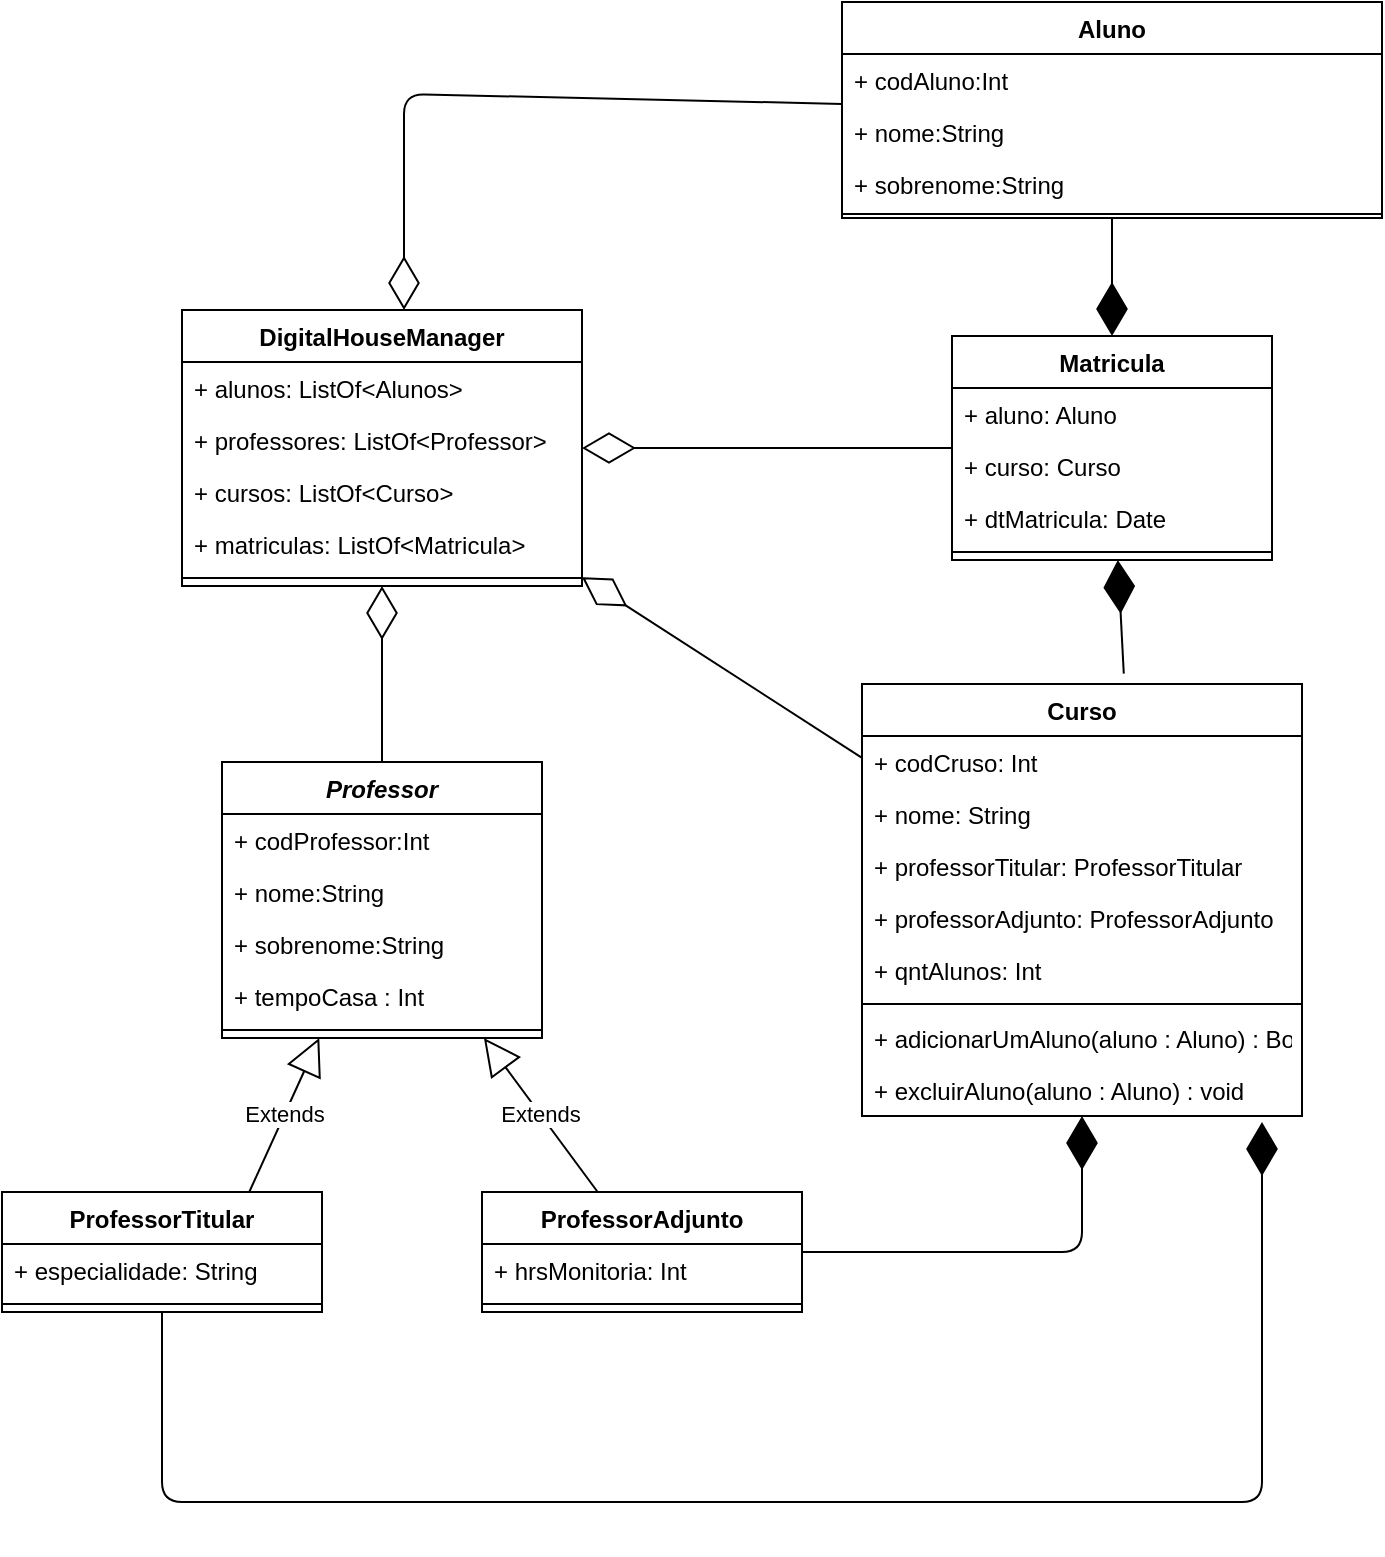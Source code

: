 <mxfile version="13.7.5" type="github">
  <diagram id="TcTvgOlSOwh4rLOoNLtm" name="Page-1">
    <mxGraphModel dx="1422" dy="794" grid="1" gridSize="10" guides="1" tooltips="1" connect="1" arrows="1" fold="1" page="1" pageScale="1" pageWidth="827" pageHeight="1169" math="0" shadow="0">
      <root>
        <mxCell id="0" />
        <mxCell id="1" parent="0" />
        <mxCell id="OuyohkA6feFG9nvxDIpP-30" value="Extends" style="endArrow=block;endSize=16;endFill=0;html=1;" edge="1" parent="1" target="OuyohkA6feFG9nvxDIpP-16">
          <mxGeometry width="160" relative="1" as="geometry">
            <mxPoint x="173.636" y="615" as="sourcePoint" />
            <mxPoint x="726" y="912" as="targetPoint" />
          </mxGeometry>
        </mxCell>
        <mxCell id="OuyohkA6feFG9nvxDIpP-31" value="Extends" style="endArrow=block;endSize=16;endFill=0;html=1;" edge="1" parent="1" source="OuyohkA6feFG9nvxDIpP-26" target="OuyohkA6feFG9nvxDIpP-16">
          <mxGeometry width="160" relative="1" as="geometry">
            <mxPoint x="566" y="912" as="sourcePoint" />
            <mxPoint x="726" y="912" as="targetPoint" />
          </mxGeometry>
        </mxCell>
        <mxCell id="OuyohkA6feFG9nvxDIpP-43" value="" style="endArrow=diamondThin;endFill=1;endSize=24;html=1;exitX=0.595;exitY=-0.024;exitDx=0;exitDy=0;exitPerimeter=0;" edge="1" parent="1" source="OuyohkA6feFG9nvxDIpP-7" target="OuyohkA6feFG9nvxDIpP-37">
          <mxGeometry width="160" relative="1" as="geometry">
            <mxPoint x="230" y="560" as="sourcePoint" />
            <mxPoint x="390" y="560" as="targetPoint" />
          </mxGeometry>
        </mxCell>
        <mxCell id="OuyohkA6feFG9nvxDIpP-44" value="" style="endArrow=diamondThin;endFill=1;endSize=24;html=1;" edge="1" parent="1" source="OuyohkA6feFG9nvxDIpP-1" target="OuyohkA6feFG9nvxDIpP-37">
          <mxGeometry width="160" relative="1" as="geometry">
            <mxPoint x="230" y="560" as="sourcePoint" />
            <mxPoint x="390" y="560" as="targetPoint" />
          </mxGeometry>
        </mxCell>
        <mxCell id="OuyohkA6feFG9nvxDIpP-53" value="" style="endArrow=diamondThin;endFill=0;endSize=24;html=1;" edge="1" parent="1" source="OuyohkA6feFG9nvxDIpP-16" target="OuyohkA6feFG9nvxDIpP-45">
          <mxGeometry width="160" relative="1" as="geometry">
            <mxPoint x="240" y="340" as="sourcePoint" />
            <mxPoint x="400" y="340" as="targetPoint" />
          </mxGeometry>
        </mxCell>
        <mxCell id="OuyohkA6feFG9nvxDIpP-54" value="" style="endArrow=diamondThin;endFill=0;endSize=24;html=1;" edge="1" parent="1" source="OuyohkA6feFG9nvxDIpP-7" target="OuyohkA6feFG9nvxDIpP-45">
          <mxGeometry width="160" relative="1" as="geometry">
            <mxPoint x="240" y="340" as="sourcePoint" />
            <mxPoint x="400" y="340" as="targetPoint" />
          </mxGeometry>
        </mxCell>
        <mxCell id="OuyohkA6feFG9nvxDIpP-55" value="" style="endArrow=diamondThin;endFill=0;endSize=24;html=1;" edge="1" parent="1" source="OuyohkA6feFG9nvxDIpP-37" target="OuyohkA6feFG9nvxDIpP-45">
          <mxGeometry width="160" relative="1" as="geometry">
            <mxPoint x="240" y="340" as="sourcePoint" />
            <mxPoint x="400" y="340" as="targetPoint" />
          </mxGeometry>
        </mxCell>
        <mxCell id="OuyohkA6feFG9nvxDIpP-56" value="" style="endArrow=diamondThin;endFill=0;endSize=24;html=1;entryX=0.555;entryY=0;entryDx=0;entryDy=0;entryPerimeter=0;" edge="1" parent="1" source="OuyohkA6feFG9nvxDIpP-1" target="OuyohkA6feFG9nvxDIpP-45">
          <mxGeometry width="160" relative="1" as="geometry">
            <mxPoint x="240" y="340" as="sourcePoint" />
            <mxPoint x="400" y="340" as="targetPoint" />
            <Array as="points">
              <mxPoint x="251" y="66" />
            </Array>
          </mxGeometry>
        </mxCell>
        <mxCell id="OuyohkA6feFG9nvxDIpP-22" value="ProfessorTitular&#xa;" style="swimlane;fontStyle=1;align=center;verticalAlign=top;childLayout=stackLayout;horizontal=1;startSize=26;horizontalStack=0;resizeParent=1;resizeParentMax=0;resizeLast=0;collapsible=1;marginBottom=0;" vertex="1" parent="1">
          <mxGeometry x="50" y="615" width="160" height="60" as="geometry" />
        </mxCell>
        <mxCell id="OuyohkA6feFG9nvxDIpP-23" value="+ especialidade: String" style="text;strokeColor=none;fillColor=none;align=left;verticalAlign=top;spacingLeft=4;spacingRight=4;overflow=hidden;rotatable=0;points=[[0,0.5],[1,0.5]];portConstraint=eastwest;" vertex="1" parent="OuyohkA6feFG9nvxDIpP-22">
          <mxGeometry y="26" width="160" height="26" as="geometry" />
        </mxCell>
        <mxCell id="OuyohkA6feFG9nvxDIpP-24" value="" style="line;strokeWidth=1;fillColor=none;align=left;verticalAlign=middle;spacingTop=-1;spacingLeft=3;spacingRight=3;rotatable=0;labelPosition=right;points=[];portConstraint=eastwest;" vertex="1" parent="OuyohkA6feFG9nvxDIpP-22">
          <mxGeometry y="52" width="160" height="8" as="geometry" />
        </mxCell>
        <mxCell id="OuyohkA6feFG9nvxDIpP-16" value="Professor" style="swimlane;fontStyle=3;align=center;verticalAlign=top;childLayout=stackLayout;horizontal=1;startSize=26;horizontalStack=0;resizeParent=1;resizeParentMax=0;resizeLast=0;collapsible=1;marginBottom=0;" vertex="1" parent="1">
          <mxGeometry x="160" y="400" width="160" height="138" as="geometry" />
        </mxCell>
        <mxCell id="OuyohkA6feFG9nvxDIpP-17" value="+ codProfessor:Int" style="text;strokeColor=none;fillColor=none;align=left;verticalAlign=top;spacingLeft=4;spacingRight=4;overflow=hidden;rotatable=0;points=[[0,0.5],[1,0.5]];portConstraint=eastwest;" vertex="1" parent="OuyohkA6feFG9nvxDIpP-16">
          <mxGeometry y="26" width="160" height="26" as="geometry" />
        </mxCell>
        <mxCell id="OuyohkA6feFG9nvxDIpP-18" value="+ nome:String" style="text;strokeColor=none;fillColor=none;align=left;verticalAlign=top;spacingLeft=4;spacingRight=4;overflow=hidden;rotatable=0;points=[[0,0.5],[1,0.5]];portConstraint=eastwest;" vertex="1" parent="OuyohkA6feFG9nvxDIpP-16">
          <mxGeometry y="52" width="160" height="26" as="geometry" />
        </mxCell>
        <mxCell id="OuyohkA6feFG9nvxDIpP-19" value="+ sobrenome:String" style="text;strokeColor=none;fillColor=none;align=left;verticalAlign=top;spacingLeft=4;spacingRight=4;overflow=hidden;rotatable=0;points=[[0,0.5],[1,0.5]];portConstraint=eastwest;" vertex="1" parent="OuyohkA6feFG9nvxDIpP-16">
          <mxGeometry y="78" width="160" height="26" as="geometry" />
        </mxCell>
        <mxCell id="OuyohkA6feFG9nvxDIpP-21" value="+ tempoCasa : Int" style="text;strokeColor=none;fillColor=none;align=left;verticalAlign=top;spacingLeft=4;spacingRight=4;overflow=hidden;rotatable=0;points=[[0,0.5],[1,0.5]];portConstraint=eastwest;" vertex="1" parent="OuyohkA6feFG9nvxDIpP-16">
          <mxGeometry y="104" width="160" height="26" as="geometry" />
        </mxCell>
        <mxCell id="OuyohkA6feFG9nvxDIpP-20" value="" style="line;strokeWidth=1;fillColor=none;align=left;verticalAlign=middle;spacingTop=-1;spacingLeft=3;spacingRight=3;rotatable=0;labelPosition=right;points=[];portConstraint=eastwest;" vertex="1" parent="OuyohkA6feFG9nvxDIpP-16">
          <mxGeometry y="130" width="160" height="8" as="geometry" />
        </mxCell>
        <mxCell id="OuyohkA6feFG9nvxDIpP-26" value="ProfessorAdjunto" style="swimlane;fontStyle=1;align=center;verticalAlign=top;childLayout=stackLayout;horizontal=1;startSize=26;horizontalStack=0;resizeParent=1;resizeParentMax=0;resizeLast=0;collapsible=1;marginBottom=0;" vertex="1" parent="1">
          <mxGeometry x="290" y="615" width="160" height="60" as="geometry" />
        </mxCell>
        <mxCell id="OuyohkA6feFG9nvxDIpP-27" value="+ hrsMonitoria: Int" style="text;strokeColor=none;fillColor=none;align=left;verticalAlign=top;spacingLeft=4;spacingRight=4;overflow=hidden;rotatable=0;points=[[0,0.5],[1,0.5]];portConstraint=eastwest;" vertex="1" parent="OuyohkA6feFG9nvxDIpP-26">
          <mxGeometry y="26" width="160" height="26" as="geometry" />
        </mxCell>
        <mxCell id="OuyohkA6feFG9nvxDIpP-28" value="" style="line;strokeWidth=1;fillColor=none;align=left;verticalAlign=middle;spacingTop=-1;spacingLeft=3;spacingRight=3;rotatable=0;labelPosition=right;points=[];portConstraint=eastwest;" vertex="1" parent="OuyohkA6feFG9nvxDIpP-26">
          <mxGeometry y="52" width="160" height="8" as="geometry" />
        </mxCell>
        <mxCell id="OuyohkA6feFG9nvxDIpP-45" value="DigitalHouseManager" style="swimlane;fontStyle=1;align=center;verticalAlign=top;childLayout=stackLayout;horizontal=1;startSize=26;horizontalStack=0;resizeParent=1;resizeParentMax=0;resizeLast=0;collapsible=1;marginBottom=0;" vertex="1" parent="1">
          <mxGeometry x="140" y="174" width="200" height="138" as="geometry" />
        </mxCell>
        <mxCell id="OuyohkA6feFG9nvxDIpP-46" value="+ alunos: ListOf&lt;Alunos&gt;" style="text;strokeColor=none;fillColor=none;align=left;verticalAlign=top;spacingLeft=4;spacingRight=4;overflow=hidden;rotatable=0;points=[[0,0.5],[1,0.5]];portConstraint=eastwest;" vertex="1" parent="OuyohkA6feFG9nvxDIpP-45">
          <mxGeometry y="26" width="200" height="26" as="geometry" />
        </mxCell>
        <mxCell id="OuyohkA6feFG9nvxDIpP-49" value="+ professores: ListOf&lt;Professor&gt;" style="text;strokeColor=none;fillColor=none;align=left;verticalAlign=top;spacingLeft=4;spacingRight=4;overflow=hidden;rotatable=0;points=[[0,0.5],[1,0.5]];portConstraint=eastwest;" vertex="1" parent="OuyohkA6feFG9nvxDIpP-45">
          <mxGeometry y="52" width="200" height="26" as="geometry" />
        </mxCell>
        <mxCell id="OuyohkA6feFG9nvxDIpP-50" value="+ cursos: ListOf&lt;Curso&gt;" style="text;strokeColor=none;fillColor=none;align=left;verticalAlign=top;spacingLeft=4;spacingRight=4;overflow=hidden;rotatable=0;points=[[0,0.5],[1,0.5]];portConstraint=eastwest;" vertex="1" parent="OuyohkA6feFG9nvxDIpP-45">
          <mxGeometry y="78" width="200" height="26" as="geometry" />
        </mxCell>
        <mxCell id="OuyohkA6feFG9nvxDIpP-51" value="+ matriculas: ListOf&lt;Matricula&gt;" style="text;strokeColor=none;fillColor=none;align=left;verticalAlign=top;spacingLeft=4;spacingRight=4;overflow=hidden;rotatable=0;points=[[0,0.5],[1,0.5]];portConstraint=eastwest;" vertex="1" parent="OuyohkA6feFG9nvxDIpP-45">
          <mxGeometry y="104" width="200" height="26" as="geometry" />
        </mxCell>
        <mxCell id="OuyohkA6feFG9nvxDIpP-47" value="" style="line;strokeWidth=1;fillColor=none;align=left;verticalAlign=middle;spacingTop=-1;spacingLeft=3;spacingRight=3;rotatable=0;labelPosition=right;points=[];portConstraint=eastwest;" vertex="1" parent="OuyohkA6feFG9nvxDIpP-45">
          <mxGeometry y="130" width="200" height="8" as="geometry" />
        </mxCell>
        <mxCell id="OuyohkA6feFG9nvxDIpP-1" value="Aluno" style="swimlane;fontStyle=1;align=center;verticalAlign=top;childLayout=stackLayout;horizontal=1;startSize=26;horizontalStack=0;resizeParent=1;resizeParentMax=0;resizeLast=0;collapsible=1;marginBottom=0;" vertex="1" parent="1">
          <mxGeometry x="470" y="20" width="270" height="108" as="geometry" />
        </mxCell>
        <mxCell id="OuyohkA6feFG9nvxDIpP-6" value="+ codAluno:Int" style="text;strokeColor=none;fillColor=none;align=left;verticalAlign=top;spacingLeft=4;spacingRight=4;overflow=hidden;rotatable=0;points=[[0,0.5],[1,0.5]];portConstraint=eastwest;" vertex="1" parent="OuyohkA6feFG9nvxDIpP-1">
          <mxGeometry y="26" width="270" height="26" as="geometry" />
        </mxCell>
        <mxCell id="OuyohkA6feFG9nvxDIpP-2" value="+ nome:String" style="text;strokeColor=none;fillColor=none;align=left;verticalAlign=top;spacingLeft=4;spacingRight=4;overflow=hidden;rotatable=0;points=[[0,0.5],[1,0.5]];portConstraint=eastwest;" vertex="1" parent="OuyohkA6feFG9nvxDIpP-1">
          <mxGeometry y="52" width="270" height="26" as="geometry" />
        </mxCell>
        <mxCell id="OuyohkA6feFG9nvxDIpP-5" value="+ sobrenome:String" style="text;strokeColor=none;fillColor=none;align=left;verticalAlign=top;spacingLeft=4;spacingRight=4;overflow=hidden;rotatable=0;points=[[0,0.5],[1,0.5]];portConstraint=eastwest;" vertex="1" parent="OuyohkA6feFG9nvxDIpP-1">
          <mxGeometry y="78" width="270" height="26" as="geometry" />
        </mxCell>
        <mxCell id="OuyohkA6feFG9nvxDIpP-3" value="" style="line;strokeWidth=1;fillColor=none;align=left;verticalAlign=middle;spacingTop=-1;spacingLeft=3;spacingRight=3;rotatable=0;labelPosition=right;points=[];portConstraint=eastwest;" vertex="1" parent="OuyohkA6feFG9nvxDIpP-1">
          <mxGeometry y="104" width="270" height="4" as="geometry" />
        </mxCell>
        <mxCell id="OuyohkA6feFG9nvxDIpP-7" value="Curso" style="swimlane;fontStyle=1;align=center;verticalAlign=top;childLayout=stackLayout;horizontal=1;startSize=26;horizontalStack=0;resizeParent=1;resizeParentMax=0;resizeLast=0;collapsible=1;marginBottom=0;" vertex="1" parent="1">
          <mxGeometry x="480" y="361" width="220" height="216" as="geometry" />
        </mxCell>
        <mxCell id="OuyohkA6feFG9nvxDIpP-8" value="+ codCruso: Int" style="text;strokeColor=none;fillColor=none;align=left;verticalAlign=top;spacingLeft=4;spacingRight=4;overflow=hidden;rotatable=0;points=[[0,0.5],[1,0.5]];portConstraint=eastwest;" vertex="1" parent="OuyohkA6feFG9nvxDIpP-7">
          <mxGeometry y="26" width="220" height="26" as="geometry" />
        </mxCell>
        <mxCell id="OuyohkA6feFG9nvxDIpP-11" value="+ nome: String&#xa;" style="text;strokeColor=none;fillColor=none;align=left;verticalAlign=top;spacingLeft=4;spacingRight=4;overflow=hidden;rotatable=0;points=[[0,0.5],[1,0.5]];portConstraint=eastwest;" vertex="1" parent="OuyohkA6feFG9nvxDIpP-7">
          <mxGeometry y="52" width="220" height="26" as="geometry" />
        </mxCell>
        <mxCell id="OuyohkA6feFG9nvxDIpP-32" value="+ professorTitular: ProfessorTitular&#xa;" style="text;strokeColor=none;fillColor=none;align=left;verticalAlign=top;spacingLeft=4;spacingRight=4;overflow=hidden;rotatable=0;points=[[0,0.5],[1,0.5]];portConstraint=eastwest;" vertex="1" parent="OuyohkA6feFG9nvxDIpP-7">
          <mxGeometry y="78" width="220" height="26" as="geometry" />
        </mxCell>
        <mxCell id="OuyohkA6feFG9nvxDIpP-33" value="+ professorAdjunto: ProfessorAdjunto&#xa;" style="text;strokeColor=none;fillColor=none;align=left;verticalAlign=top;spacingLeft=4;spacingRight=4;overflow=hidden;rotatable=0;points=[[0,0.5],[1,0.5]];portConstraint=eastwest;" vertex="1" parent="OuyohkA6feFG9nvxDIpP-7">
          <mxGeometry y="104" width="220" height="26" as="geometry" />
        </mxCell>
        <mxCell id="OuyohkA6feFG9nvxDIpP-34" value="+ qntAlunos: Int&#xa;" style="text;strokeColor=none;fillColor=none;align=left;verticalAlign=top;spacingLeft=4;spacingRight=4;overflow=hidden;rotatable=0;points=[[0,0.5],[1,0.5]];portConstraint=eastwest;" vertex="1" parent="OuyohkA6feFG9nvxDIpP-7">
          <mxGeometry y="130" width="220" height="26" as="geometry" />
        </mxCell>
        <mxCell id="OuyohkA6feFG9nvxDIpP-9" value="" style="line;strokeWidth=1;fillColor=none;align=left;verticalAlign=middle;spacingTop=-1;spacingLeft=3;spacingRight=3;rotatable=0;labelPosition=right;points=[];portConstraint=eastwest;" vertex="1" parent="OuyohkA6feFG9nvxDIpP-7">
          <mxGeometry y="156" width="220" height="8" as="geometry" />
        </mxCell>
        <mxCell id="OuyohkA6feFG9nvxDIpP-69" value="+ adicionarUmAluno(aluno : Aluno) : Boolean" style="text;strokeColor=none;fillColor=none;align=left;verticalAlign=top;spacingLeft=4;spacingRight=4;overflow=hidden;rotatable=0;points=[[0,0.5],[1,0.5]];portConstraint=eastwest;" vertex="1" parent="OuyohkA6feFG9nvxDIpP-7">
          <mxGeometry y="164" width="220" height="26" as="geometry" />
        </mxCell>
        <mxCell id="OuyohkA6feFG9nvxDIpP-70" value="+ excluirAluno(aluno : Aluno) : void" style="text;strokeColor=none;fillColor=none;align=left;verticalAlign=top;spacingLeft=4;spacingRight=4;overflow=hidden;rotatable=0;points=[[0,0.5],[1,0.5]];portConstraint=eastwest;" vertex="1" parent="OuyohkA6feFG9nvxDIpP-7">
          <mxGeometry y="190" width="220" height="26" as="geometry" />
        </mxCell>
        <mxCell id="OuyohkA6feFG9nvxDIpP-37" value="Matricula" style="swimlane;fontStyle=1;align=center;verticalAlign=top;childLayout=stackLayout;horizontal=1;startSize=26;horizontalStack=0;resizeParent=1;resizeParentMax=0;resizeLast=0;collapsible=1;marginBottom=0;" vertex="1" parent="1">
          <mxGeometry x="525" y="187" width="160" height="112" as="geometry" />
        </mxCell>
        <mxCell id="OuyohkA6feFG9nvxDIpP-38" value="+ aluno: Aluno" style="text;strokeColor=none;fillColor=none;align=left;verticalAlign=top;spacingLeft=4;spacingRight=4;overflow=hidden;rotatable=0;points=[[0,0.5],[1,0.5]];portConstraint=eastwest;" vertex="1" parent="OuyohkA6feFG9nvxDIpP-37">
          <mxGeometry y="26" width="160" height="26" as="geometry" />
        </mxCell>
        <mxCell id="OuyohkA6feFG9nvxDIpP-41" value="+ curso: Curso" style="text;strokeColor=none;fillColor=none;align=left;verticalAlign=top;spacingLeft=4;spacingRight=4;overflow=hidden;rotatable=0;points=[[0,0.5],[1,0.5]];portConstraint=eastwest;" vertex="1" parent="OuyohkA6feFG9nvxDIpP-37">
          <mxGeometry y="52" width="160" height="26" as="geometry" />
        </mxCell>
        <mxCell id="OuyohkA6feFG9nvxDIpP-42" value="+ dtMatricula: Date" style="text;strokeColor=none;fillColor=none;align=left;verticalAlign=top;spacingLeft=4;spacingRight=4;overflow=hidden;rotatable=0;points=[[0,0.5],[1,0.5]];portConstraint=eastwest;" vertex="1" parent="OuyohkA6feFG9nvxDIpP-37">
          <mxGeometry y="78" width="160" height="26" as="geometry" />
        </mxCell>
        <mxCell id="OuyohkA6feFG9nvxDIpP-39" value="" style="line;strokeWidth=1;fillColor=none;align=left;verticalAlign=middle;spacingTop=-1;spacingLeft=3;spacingRight=3;rotatable=0;labelPosition=right;points=[];portConstraint=eastwest;" vertex="1" parent="OuyohkA6feFG9nvxDIpP-37">
          <mxGeometry y="104" width="160" height="8" as="geometry" />
        </mxCell>
        <mxCell id="OuyohkA6feFG9nvxDIpP-71" value="" style="endArrow=diamondThin;endFill=1;endSize=24;html=1;" edge="1" parent="1" source="OuyohkA6feFG9nvxDIpP-26" target="OuyohkA6feFG9nvxDIpP-7">
          <mxGeometry width="160" relative="1" as="geometry">
            <mxPoint x="350" y="440" as="sourcePoint" />
            <mxPoint x="510" y="440" as="targetPoint" />
            <Array as="points">
              <mxPoint x="590" y="645" />
            </Array>
          </mxGeometry>
        </mxCell>
        <mxCell id="OuyohkA6feFG9nvxDIpP-72" value="" style="endArrow=diamondThin;endFill=1;endSize=24;html=1;" edge="1" parent="1" source="OuyohkA6feFG9nvxDIpP-22">
          <mxGeometry width="160" relative="1" as="geometry">
            <mxPoint x="350" y="440" as="sourcePoint" />
            <mxPoint x="680" y="580" as="targetPoint" />
            <Array as="points">
              <mxPoint x="130" y="770" />
              <mxPoint x="680" y="770" />
            </Array>
          </mxGeometry>
        </mxCell>
      </root>
    </mxGraphModel>
  </diagram>
</mxfile>
